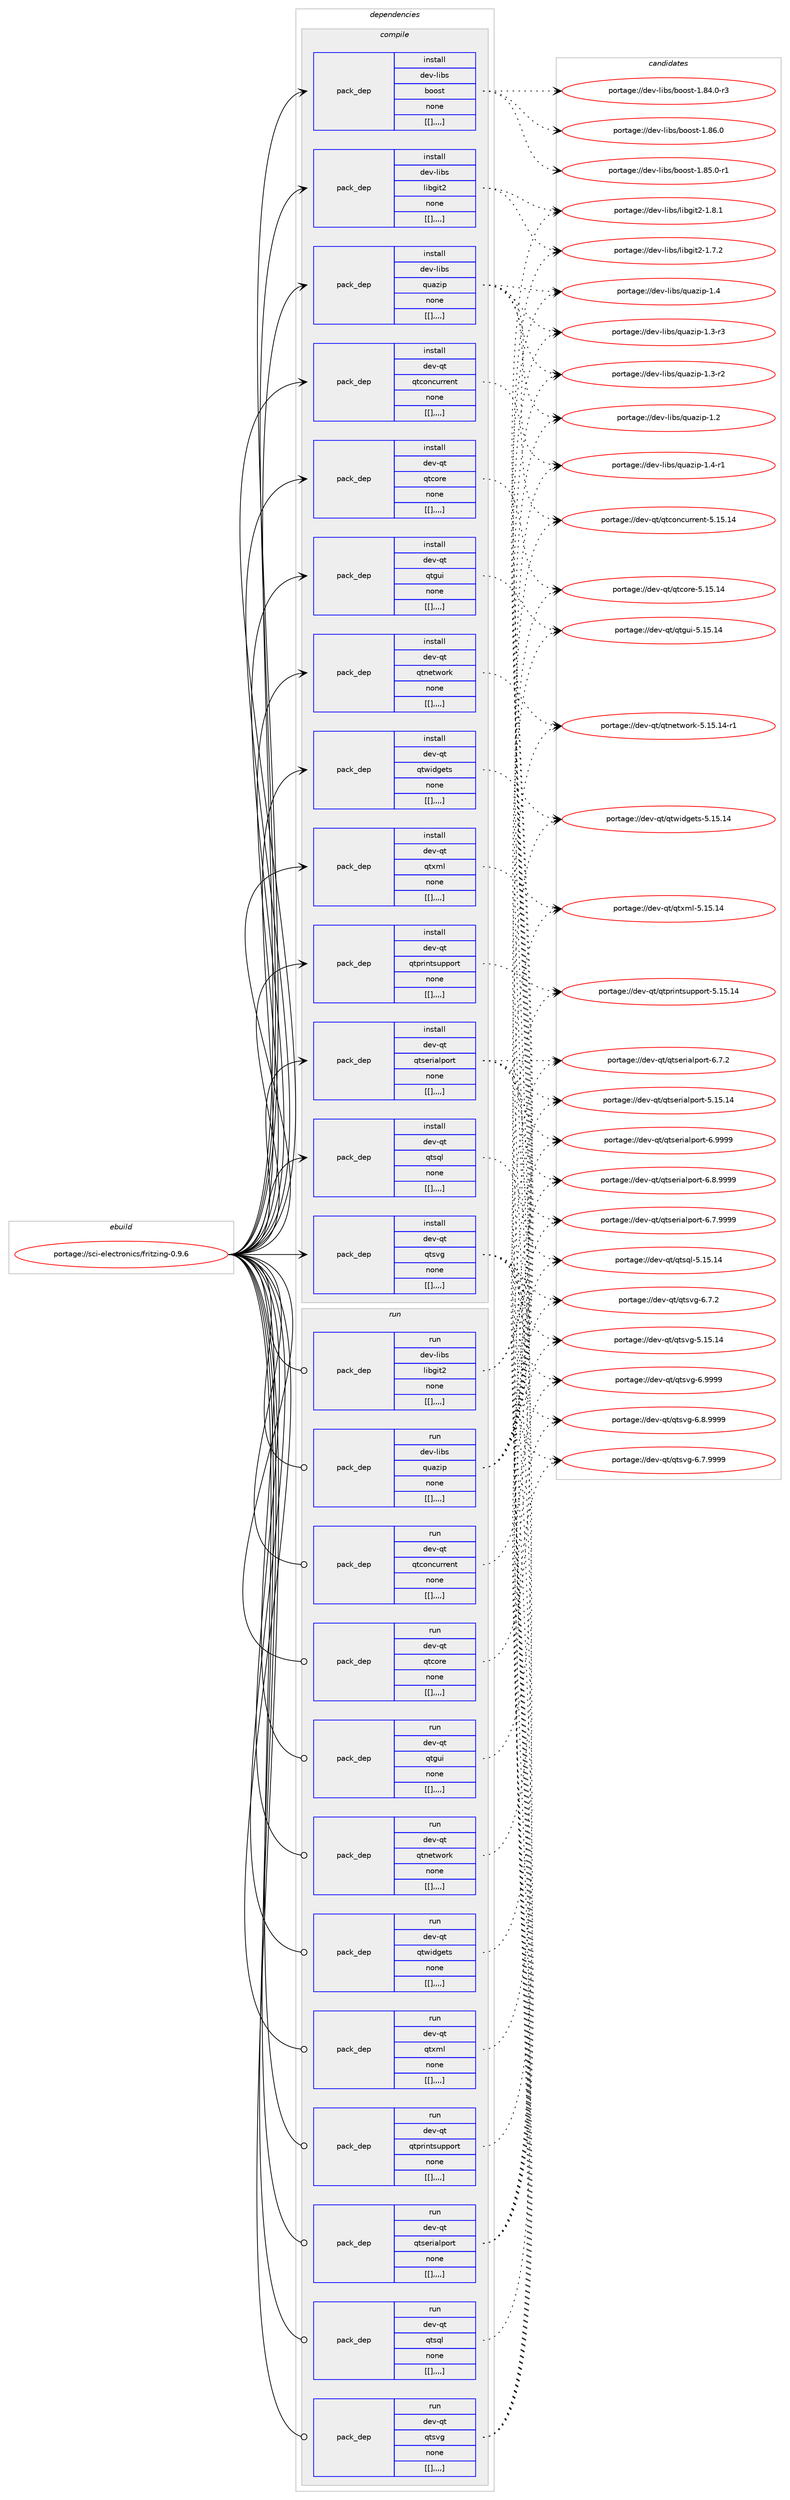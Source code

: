 digraph prolog {

# *************
# Graph options
# *************

newrank=true;
concentrate=true;
compound=true;
graph [rankdir=LR,fontname=Helvetica,fontsize=10,ranksep=1.5];#, ranksep=2.5, nodesep=0.2];
edge  [arrowhead=vee];
node  [fontname=Helvetica,fontsize=10];

# **********
# The ebuild
# **********

subgraph cluster_leftcol {
color=gray;
label=<<i>ebuild</i>>;
id [label="portage://sci-electronics/fritzing-0.9.6", color=red, width=4, href="../sci-electronics/fritzing-0.9.6.svg"];
}

# ****************
# The dependencies
# ****************

subgraph cluster_midcol {
color=gray;
label=<<i>dependencies</i>>;
subgraph cluster_compile {
fillcolor="#eeeeee";
style=filled;
label=<<i>compile</i>>;
subgraph pack299359 {
dependency410561 [label=<<TABLE BORDER="0" CELLBORDER="1" CELLSPACING="0" CELLPADDING="4" WIDTH="220"><TR><TD ROWSPAN="6" CELLPADDING="30">pack_dep</TD></TR><TR><TD WIDTH="110">install</TD></TR><TR><TD>dev-libs</TD></TR><TR><TD>boost</TD></TR><TR><TD>none</TD></TR><TR><TD>[[],,,,]</TD></TR></TABLE>>, shape=none, color=blue];
}
id:e -> dependency410561:w [weight=20,style="solid",arrowhead="vee"];
subgraph pack299360 {
dependency410562 [label=<<TABLE BORDER="0" CELLBORDER="1" CELLSPACING="0" CELLPADDING="4" WIDTH="220"><TR><TD ROWSPAN="6" CELLPADDING="30">pack_dep</TD></TR><TR><TD WIDTH="110">install</TD></TR><TR><TD>dev-libs</TD></TR><TR><TD>libgit2</TD></TR><TR><TD>none</TD></TR><TR><TD>[[],,,,]</TD></TR></TABLE>>, shape=none, color=blue];
}
id:e -> dependency410562:w [weight=20,style="solid",arrowhead="vee"];
subgraph pack299361 {
dependency410563 [label=<<TABLE BORDER="0" CELLBORDER="1" CELLSPACING="0" CELLPADDING="4" WIDTH="220"><TR><TD ROWSPAN="6" CELLPADDING="30">pack_dep</TD></TR><TR><TD WIDTH="110">install</TD></TR><TR><TD>dev-libs</TD></TR><TR><TD>quazip</TD></TR><TR><TD>none</TD></TR><TR><TD>[[],,,,]</TD></TR></TABLE>>, shape=none, color=blue];
}
id:e -> dependency410563:w [weight=20,style="solid",arrowhead="vee"];
subgraph pack299362 {
dependency410564 [label=<<TABLE BORDER="0" CELLBORDER="1" CELLSPACING="0" CELLPADDING="4" WIDTH="220"><TR><TD ROWSPAN="6" CELLPADDING="30">pack_dep</TD></TR><TR><TD WIDTH="110">install</TD></TR><TR><TD>dev-qt</TD></TR><TR><TD>qtconcurrent</TD></TR><TR><TD>none</TD></TR><TR><TD>[[],,,,]</TD></TR></TABLE>>, shape=none, color=blue];
}
id:e -> dependency410564:w [weight=20,style="solid",arrowhead="vee"];
subgraph pack299363 {
dependency410565 [label=<<TABLE BORDER="0" CELLBORDER="1" CELLSPACING="0" CELLPADDING="4" WIDTH="220"><TR><TD ROWSPAN="6" CELLPADDING="30">pack_dep</TD></TR><TR><TD WIDTH="110">install</TD></TR><TR><TD>dev-qt</TD></TR><TR><TD>qtcore</TD></TR><TR><TD>none</TD></TR><TR><TD>[[],,,,]</TD></TR></TABLE>>, shape=none, color=blue];
}
id:e -> dependency410565:w [weight=20,style="solid",arrowhead="vee"];
subgraph pack299364 {
dependency410566 [label=<<TABLE BORDER="0" CELLBORDER="1" CELLSPACING="0" CELLPADDING="4" WIDTH="220"><TR><TD ROWSPAN="6" CELLPADDING="30">pack_dep</TD></TR><TR><TD WIDTH="110">install</TD></TR><TR><TD>dev-qt</TD></TR><TR><TD>qtgui</TD></TR><TR><TD>none</TD></TR><TR><TD>[[],,,,]</TD></TR></TABLE>>, shape=none, color=blue];
}
id:e -> dependency410566:w [weight=20,style="solid",arrowhead="vee"];
subgraph pack299365 {
dependency410567 [label=<<TABLE BORDER="0" CELLBORDER="1" CELLSPACING="0" CELLPADDING="4" WIDTH="220"><TR><TD ROWSPAN="6" CELLPADDING="30">pack_dep</TD></TR><TR><TD WIDTH="110">install</TD></TR><TR><TD>dev-qt</TD></TR><TR><TD>qtnetwork</TD></TR><TR><TD>none</TD></TR><TR><TD>[[],,,,]</TD></TR></TABLE>>, shape=none, color=blue];
}
id:e -> dependency410567:w [weight=20,style="solid",arrowhead="vee"];
subgraph pack299366 {
dependency410568 [label=<<TABLE BORDER="0" CELLBORDER="1" CELLSPACING="0" CELLPADDING="4" WIDTH="220"><TR><TD ROWSPAN="6" CELLPADDING="30">pack_dep</TD></TR><TR><TD WIDTH="110">install</TD></TR><TR><TD>dev-qt</TD></TR><TR><TD>qtprintsupport</TD></TR><TR><TD>none</TD></TR><TR><TD>[[],,,,]</TD></TR></TABLE>>, shape=none, color=blue];
}
id:e -> dependency410568:w [weight=20,style="solid",arrowhead="vee"];
subgraph pack299367 {
dependency410569 [label=<<TABLE BORDER="0" CELLBORDER="1" CELLSPACING="0" CELLPADDING="4" WIDTH="220"><TR><TD ROWSPAN="6" CELLPADDING="30">pack_dep</TD></TR><TR><TD WIDTH="110">install</TD></TR><TR><TD>dev-qt</TD></TR><TR><TD>qtserialport</TD></TR><TR><TD>none</TD></TR><TR><TD>[[],,,,]</TD></TR></TABLE>>, shape=none, color=blue];
}
id:e -> dependency410569:w [weight=20,style="solid",arrowhead="vee"];
subgraph pack299368 {
dependency410570 [label=<<TABLE BORDER="0" CELLBORDER="1" CELLSPACING="0" CELLPADDING="4" WIDTH="220"><TR><TD ROWSPAN="6" CELLPADDING="30">pack_dep</TD></TR><TR><TD WIDTH="110">install</TD></TR><TR><TD>dev-qt</TD></TR><TR><TD>qtsql</TD></TR><TR><TD>none</TD></TR><TR><TD>[[],,,,]</TD></TR></TABLE>>, shape=none, color=blue];
}
id:e -> dependency410570:w [weight=20,style="solid",arrowhead="vee"];
subgraph pack299369 {
dependency410571 [label=<<TABLE BORDER="0" CELLBORDER="1" CELLSPACING="0" CELLPADDING="4" WIDTH="220"><TR><TD ROWSPAN="6" CELLPADDING="30">pack_dep</TD></TR><TR><TD WIDTH="110">install</TD></TR><TR><TD>dev-qt</TD></TR><TR><TD>qtsvg</TD></TR><TR><TD>none</TD></TR><TR><TD>[[],,,,]</TD></TR></TABLE>>, shape=none, color=blue];
}
id:e -> dependency410571:w [weight=20,style="solid",arrowhead="vee"];
subgraph pack299370 {
dependency410572 [label=<<TABLE BORDER="0" CELLBORDER="1" CELLSPACING="0" CELLPADDING="4" WIDTH="220"><TR><TD ROWSPAN="6" CELLPADDING="30">pack_dep</TD></TR><TR><TD WIDTH="110">install</TD></TR><TR><TD>dev-qt</TD></TR><TR><TD>qtwidgets</TD></TR><TR><TD>none</TD></TR><TR><TD>[[],,,,]</TD></TR></TABLE>>, shape=none, color=blue];
}
id:e -> dependency410572:w [weight=20,style="solid",arrowhead="vee"];
subgraph pack299371 {
dependency410573 [label=<<TABLE BORDER="0" CELLBORDER="1" CELLSPACING="0" CELLPADDING="4" WIDTH="220"><TR><TD ROWSPAN="6" CELLPADDING="30">pack_dep</TD></TR><TR><TD WIDTH="110">install</TD></TR><TR><TD>dev-qt</TD></TR><TR><TD>qtxml</TD></TR><TR><TD>none</TD></TR><TR><TD>[[],,,,]</TD></TR></TABLE>>, shape=none, color=blue];
}
id:e -> dependency410573:w [weight=20,style="solid",arrowhead="vee"];
}
subgraph cluster_compileandrun {
fillcolor="#eeeeee";
style=filled;
label=<<i>compile and run</i>>;
}
subgraph cluster_run {
fillcolor="#eeeeee";
style=filled;
label=<<i>run</i>>;
subgraph pack299372 {
dependency410574 [label=<<TABLE BORDER="0" CELLBORDER="1" CELLSPACING="0" CELLPADDING="4" WIDTH="220"><TR><TD ROWSPAN="6" CELLPADDING="30">pack_dep</TD></TR><TR><TD WIDTH="110">run</TD></TR><TR><TD>dev-libs</TD></TR><TR><TD>libgit2</TD></TR><TR><TD>none</TD></TR><TR><TD>[[],,,,]</TD></TR></TABLE>>, shape=none, color=blue];
}
id:e -> dependency410574:w [weight=20,style="solid",arrowhead="odot"];
subgraph pack299373 {
dependency410575 [label=<<TABLE BORDER="0" CELLBORDER="1" CELLSPACING="0" CELLPADDING="4" WIDTH="220"><TR><TD ROWSPAN="6" CELLPADDING="30">pack_dep</TD></TR><TR><TD WIDTH="110">run</TD></TR><TR><TD>dev-libs</TD></TR><TR><TD>quazip</TD></TR><TR><TD>none</TD></TR><TR><TD>[[],,,,]</TD></TR></TABLE>>, shape=none, color=blue];
}
id:e -> dependency410575:w [weight=20,style="solid",arrowhead="odot"];
subgraph pack299374 {
dependency410576 [label=<<TABLE BORDER="0" CELLBORDER="1" CELLSPACING="0" CELLPADDING="4" WIDTH="220"><TR><TD ROWSPAN="6" CELLPADDING="30">pack_dep</TD></TR><TR><TD WIDTH="110">run</TD></TR><TR><TD>dev-qt</TD></TR><TR><TD>qtconcurrent</TD></TR><TR><TD>none</TD></TR><TR><TD>[[],,,,]</TD></TR></TABLE>>, shape=none, color=blue];
}
id:e -> dependency410576:w [weight=20,style="solid",arrowhead="odot"];
subgraph pack299375 {
dependency410577 [label=<<TABLE BORDER="0" CELLBORDER="1" CELLSPACING="0" CELLPADDING="4" WIDTH="220"><TR><TD ROWSPAN="6" CELLPADDING="30">pack_dep</TD></TR><TR><TD WIDTH="110">run</TD></TR><TR><TD>dev-qt</TD></TR><TR><TD>qtcore</TD></TR><TR><TD>none</TD></TR><TR><TD>[[],,,,]</TD></TR></TABLE>>, shape=none, color=blue];
}
id:e -> dependency410577:w [weight=20,style="solid",arrowhead="odot"];
subgraph pack299376 {
dependency410578 [label=<<TABLE BORDER="0" CELLBORDER="1" CELLSPACING="0" CELLPADDING="4" WIDTH="220"><TR><TD ROWSPAN="6" CELLPADDING="30">pack_dep</TD></TR><TR><TD WIDTH="110">run</TD></TR><TR><TD>dev-qt</TD></TR><TR><TD>qtgui</TD></TR><TR><TD>none</TD></TR><TR><TD>[[],,,,]</TD></TR></TABLE>>, shape=none, color=blue];
}
id:e -> dependency410578:w [weight=20,style="solid",arrowhead="odot"];
subgraph pack299377 {
dependency410579 [label=<<TABLE BORDER="0" CELLBORDER="1" CELLSPACING="0" CELLPADDING="4" WIDTH="220"><TR><TD ROWSPAN="6" CELLPADDING="30">pack_dep</TD></TR><TR><TD WIDTH="110">run</TD></TR><TR><TD>dev-qt</TD></TR><TR><TD>qtnetwork</TD></TR><TR><TD>none</TD></TR><TR><TD>[[],,,,]</TD></TR></TABLE>>, shape=none, color=blue];
}
id:e -> dependency410579:w [weight=20,style="solid",arrowhead="odot"];
subgraph pack299378 {
dependency410580 [label=<<TABLE BORDER="0" CELLBORDER="1" CELLSPACING="0" CELLPADDING="4" WIDTH="220"><TR><TD ROWSPAN="6" CELLPADDING="30">pack_dep</TD></TR><TR><TD WIDTH="110">run</TD></TR><TR><TD>dev-qt</TD></TR><TR><TD>qtprintsupport</TD></TR><TR><TD>none</TD></TR><TR><TD>[[],,,,]</TD></TR></TABLE>>, shape=none, color=blue];
}
id:e -> dependency410580:w [weight=20,style="solid",arrowhead="odot"];
subgraph pack299379 {
dependency410581 [label=<<TABLE BORDER="0" CELLBORDER="1" CELLSPACING="0" CELLPADDING="4" WIDTH="220"><TR><TD ROWSPAN="6" CELLPADDING="30">pack_dep</TD></TR><TR><TD WIDTH="110">run</TD></TR><TR><TD>dev-qt</TD></TR><TR><TD>qtserialport</TD></TR><TR><TD>none</TD></TR><TR><TD>[[],,,,]</TD></TR></TABLE>>, shape=none, color=blue];
}
id:e -> dependency410581:w [weight=20,style="solid",arrowhead="odot"];
subgraph pack299380 {
dependency410582 [label=<<TABLE BORDER="0" CELLBORDER="1" CELLSPACING="0" CELLPADDING="4" WIDTH="220"><TR><TD ROWSPAN="6" CELLPADDING="30">pack_dep</TD></TR><TR><TD WIDTH="110">run</TD></TR><TR><TD>dev-qt</TD></TR><TR><TD>qtsql</TD></TR><TR><TD>none</TD></TR><TR><TD>[[],,,,]</TD></TR></TABLE>>, shape=none, color=blue];
}
id:e -> dependency410582:w [weight=20,style="solid",arrowhead="odot"];
subgraph pack299381 {
dependency410583 [label=<<TABLE BORDER="0" CELLBORDER="1" CELLSPACING="0" CELLPADDING="4" WIDTH="220"><TR><TD ROWSPAN="6" CELLPADDING="30">pack_dep</TD></TR><TR><TD WIDTH="110">run</TD></TR><TR><TD>dev-qt</TD></TR><TR><TD>qtsvg</TD></TR><TR><TD>none</TD></TR><TR><TD>[[],,,,]</TD></TR></TABLE>>, shape=none, color=blue];
}
id:e -> dependency410583:w [weight=20,style="solid",arrowhead="odot"];
subgraph pack299382 {
dependency410584 [label=<<TABLE BORDER="0" CELLBORDER="1" CELLSPACING="0" CELLPADDING="4" WIDTH="220"><TR><TD ROWSPAN="6" CELLPADDING="30">pack_dep</TD></TR><TR><TD WIDTH="110">run</TD></TR><TR><TD>dev-qt</TD></TR><TR><TD>qtwidgets</TD></TR><TR><TD>none</TD></TR><TR><TD>[[],,,,]</TD></TR></TABLE>>, shape=none, color=blue];
}
id:e -> dependency410584:w [weight=20,style="solid",arrowhead="odot"];
subgraph pack299383 {
dependency410585 [label=<<TABLE BORDER="0" CELLBORDER="1" CELLSPACING="0" CELLPADDING="4" WIDTH="220"><TR><TD ROWSPAN="6" CELLPADDING="30">pack_dep</TD></TR><TR><TD WIDTH="110">run</TD></TR><TR><TD>dev-qt</TD></TR><TR><TD>qtxml</TD></TR><TR><TD>none</TD></TR><TR><TD>[[],,,,]</TD></TR></TABLE>>, shape=none, color=blue];
}
id:e -> dependency410585:w [weight=20,style="solid",arrowhead="odot"];
}
}

# **************
# The candidates
# **************

subgraph cluster_choices {
rank=same;
color=gray;
label=<<i>candidates</i>>;

subgraph choice299359 {
color=black;
nodesep=1;
choice1001011184510810598115479811111111511645494656544648 [label="portage://dev-libs/boost-1.86.0", color=red, width=4,href="../dev-libs/boost-1.86.0.svg"];
choice10010111845108105981154798111111115116454946565346484511449 [label="portage://dev-libs/boost-1.85.0-r1", color=red, width=4,href="../dev-libs/boost-1.85.0-r1.svg"];
choice10010111845108105981154798111111115116454946565246484511451 [label="portage://dev-libs/boost-1.84.0-r3", color=red, width=4,href="../dev-libs/boost-1.84.0-r3.svg"];
dependency410561:e -> choice1001011184510810598115479811111111511645494656544648:w [style=dotted,weight="100"];
dependency410561:e -> choice10010111845108105981154798111111115116454946565346484511449:w [style=dotted,weight="100"];
dependency410561:e -> choice10010111845108105981154798111111115116454946565246484511451:w [style=dotted,weight="100"];
}
subgraph choice299360 {
color=black;
nodesep=1;
choice1001011184510810598115471081059810310511650454946564649 [label="portage://dev-libs/libgit2-1.8.1", color=red, width=4,href="../dev-libs/libgit2-1.8.1.svg"];
choice1001011184510810598115471081059810310511650454946554650 [label="portage://dev-libs/libgit2-1.7.2", color=red, width=4,href="../dev-libs/libgit2-1.7.2.svg"];
dependency410562:e -> choice1001011184510810598115471081059810310511650454946564649:w [style=dotted,weight="100"];
dependency410562:e -> choice1001011184510810598115471081059810310511650454946554650:w [style=dotted,weight="100"];
}
subgraph choice299361 {
color=black;
nodesep=1;
choice10010111845108105981154711311797122105112454946524511449 [label="portage://dev-libs/quazip-1.4-r1", color=red, width=4,href="../dev-libs/quazip-1.4-r1.svg"];
choice1001011184510810598115471131179712210511245494652 [label="portage://dev-libs/quazip-1.4", color=red, width=4,href="../dev-libs/quazip-1.4.svg"];
choice10010111845108105981154711311797122105112454946514511451 [label="portage://dev-libs/quazip-1.3-r3", color=red, width=4,href="../dev-libs/quazip-1.3-r3.svg"];
choice10010111845108105981154711311797122105112454946514511450 [label="portage://dev-libs/quazip-1.3-r2", color=red, width=4,href="../dev-libs/quazip-1.3-r2.svg"];
choice1001011184510810598115471131179712210511245494650 [label="portage://dev-libs/quazip-1.2", color=red, width=4,href="../dev-libs/quazip-1.2.svg"];
dependency410563:e -> choice10010111845108105981154711311797122105112454946524511449:w [style=dotted,weight="100"];
dependency410563:e -> choice1001011184510810598115471131179712210511245494652:w [style=dotted,weight="100"];
dependency410563:e -> choice10010111845108105981154711311797122105112454946514511451:w [style=dotted,weight="100"];
dependency410563:e -> choice10010111845108105981154711311797122105112454946514511450:w [style=dotted,weight="100"];
dependency410563:e -> choice1001011184510810598115471131179712210511245494650:w [style=dotted,weight="100"];
}
subgraph choice299362 {
color=black;
nodesep=1;
choice100101118451131164711311699111110991171141141011101164553464953464952 [label="portage://dev-qt/qtconcurrent-5.15.14", color=red, width=4,href="../dev-qt/qtconcurrent-5.15.14.svg"];
dependency410564:e -> choice100101118451131164711311699111110991171141141011101164553464953464952:w [style=dotted,weight="100"];
}
subgraph choice299363 {
color=black;
nodesep=1;
choice1001011184511311647113116991111141014553464953464952 [label="portage://dev-qt/qtcore-5.15.14", color=red, width=4,href="../dev-qt/qtcore-5.15.14.svg"];
dependency410565:e -> choice1001011184511311647113116991111141014553464953464952:w [style=dotted,weight="100"];
}
subgraph choice299364 {
color=black;
nodesep=1;
choice10010111845113116471131161031171054553464953464952 [label="portage://dev-qt/qtgui-5.15.14", color=red, width=4,href="../dev-qt/qtgui-5.15.14.svg"];
dependency410566:e -> choice10010111845113116471131161031171054553464953464952:w [style=dotted,weight="100"];
}
subgraph choice299365 {
color=black;
nodesep=1;
choice100101118451131164711311611010111611911111410745534649534649524511449 [label="portage://dev-qt/qtnetwork-5.15.14-r1", color=red, width=4,href="../dev-qt/qtnetwork-5.15.14-r1.svg"];
dependency410567:e -> choice100101118451131164711311611010111611911111410745534649534649524511449:w [style=dotted,weight="100"];
}
subgraph choice299366 {
color=black;
nodesep=1;
choice10010111845113116471131161121141051101161151171121121111141164553464953464952 [label="portage://dev-qt/qtprintsupport-5.15.14", color=red, width=4,href="../dev-qt/qtprintsupport-5.15.14.svg"];
dependency410568:e -> choice10010111845113116471131161121141051101161151171121121111141164553464953464952:w [style=dotted,weight="100"];
}
subgraph choice299367 {
color=black;
nodesep=1;
choice10010111845113116471131161151011141059710811211111411645544657575757 [label="portage://dev-qt/qtserialport-6.9999", color=red, width=4,href="../dev-qt/qtserialport-6.9999.svg"];
choice100101118451131164711311611510111410597108112111114116455446564657575757 [label="portage://dev-qt/qtserialport-6.8.9999", color=red, width=4,href="../dev-qt/qtserialport-6.8.9999.svg"];
choice100101118451131164711311611510111410597108112111114116455446554657575757 [label="portage://dev-qt/qtserialport-6.7.9999", color=red, width=4,href="../dev-qt/qtserialport-6.7.9999.svg"];
choice100101118451131164711311611510111410597108112111114116455446554650 [label="portage://dev-qt/qtserialport-6.7.2", color=red, width=4,href="../dev-qt/qtserialport-6.7.2.svg"];
choice1001011184511311647113116115101114105971081121111141164553464953464952 [label="portage://dev-qt/qtserialport-5.15.14", color=red, width=4,href="../dev-qt/qtserialport-5.15.14.svg"];
dependency410569:e -> choice10010111845113116471131161151011141059710811211111411645544657575757:w [style=dotted,weight="100"];
dependency410569:e -> choice100101118451131164711311611510111410597108112111114116455446564657575757:w [style=dotted,weight="100"];
dependency410569:e -> choice100101118451131164711311611510111410597108112111114116455446554657575757:w [style=dotted,weight="100"];
dependency410569:e -> choice100101118451131164711311611510111410597108112111114116455446554650:w [style=dotted,weight="100"];
dependency410569:e -> choice1001011184511311647113116115101114105971081121111141164553464953464952:w [style=dotted,weight="100"];
}
subgraph choice299368 {
color=black;
nodesep=1;
choice10010111845113116471131161151131084553464953464952 [label="portage://dev-qt/qtsql-5.15.14", color=red, width=4,href="../dev-qt/qtsql-5.15.14.svg"];
dependency410570:e -> choice10010111845113116471131161151131084553464953464952:w [style=dotted,weight="100"];
}
subgraph choice299369 {
color=black;
nodesep=1;
choice100101118451131164711311611511810345544657575757 [label="portage://dev-qt/qtsvg-6.9999", color=red, width=4,href="../dev-qt/qtsvg-6.9999.svg"];
choice1001011184511311647113116115118103455446564657575757 [label="portage://dev-qt/qtsvg-6.8.9999", color=red, width=4,href="../dev-qt/qtsvg-6.8.9999.svg"];
choice1001011184511311647113116115118103455446554657575757 [label="portage://dev-qt/qtsvg-6.7.9999", color=red, width=4,href="../dev-qt/qtsvg-6.7.9999.svg"];
choice1001011184511311647113116115118103455446554650 [label="portage://dev-qt/qtsvg-6.7.2", color=red, width=4,href="../dev-qt/qtsvg-6.7.2.svg"];
choice10010111845113116471131161151181034553464953464952 [label="portage://dev-qt/qtsvg-5.15.14", color=red, width=4,href="../dev-qt/qtsvg-5.15.14.svg"];
dependency410571:e -> choice100101118451131164711311611511810345544657575757:w [style=dotted,weight="100"];
dependency410571:e -> choice1001011184511311647113116115118103455446564657575757:w [style=dotted,weight="100"];
dependency410571:e -> choice1001011184511311647113116115118103455446554657575757:w [style=dotted,weight="100"];
dependency410571:e -> choice1001011184511311647113116115118103455446554650:w [style=dotted,weight="100"];
dependency410571:e -> choice10010111845113116471131161151181034553464953464952:w [style=dotted,weight="100"];
}
subgraph choice299370 {
color=black;
nodesep=1;
choice10010111845113116471131161191051001031011161154553464953464952 [label="portage://dev-qt/qtwidgets-5.15.14", color=red, width=4,href="../dev-qt/qtwidgets-5.15.14.svg"];
dependency410572:e -> choice10010111845113116471131161191051001031011161154553464953464952:w [style=dotted,weight="100"];
}
subgraph choice299371 {
color=black;
nodesep=1;
choice10010111845113116471131161201091084553464953464952 [label="portage://dev-qt/qtxml-5.15.14", color=red, width=4,href="../dev-qt/qtxml-5.15.14.svg"];
dependency410573:e -> choice10010111845113116471131161201091084553464953464952:w [style=dotted,weight="100"];
}
subgraph choice299372 {
color=black;
nodesep=1;
choice1001011184510810598115471081059810310511650454946564649 [label="portage://dev-libs/libgit2-1.8.1", color=red, width=4,href="../dev-libs/libgit2-1.8.1.svg"];
choice1001011184510810598115471081059810310511650454946554650 [label="portage://dev-libs/libgit2-1.7.2", color=red, width=4,href="../dev-libs/libgit2-1.7.2.svg"];
dependency410574:e -> choice1001011184510810598115471081059810310511650454946564649:w [style=dotted,weight="100"];
dependency410574:e -> choice1001011184510810598115471081059810310511650454946554650:w [style=dotted,weight="100"];
}
subgraph choice299373 {
color=black;
nodesep=1;
choice10010111845108105981154711311797122105112454946524511449 [label="portage://dev-libs/quazip-1.4-r1", color=red, width=4,href="../dev-libs/quazip-1.4-r1.svg"];
choice1001011184510810598115471131179712210511245494652 [label="portage://dev-libs/quazip-1.4", color=red, width=4,href="../dev-libs/quazip-1.4.svg"];
choice10010111845108105981154711311797122105112454946514511451 [label="portage://dev-libs/quazip-1.3-r3", color=red, width=4,href="../dev-libs/quazip-1.3-r3.svg"];
choice10010111845108105981154711311797122105112454946514511450 [label="portage://dev-libs/quazip-1.3-r2", color=red, width=4,href="../dev-libs/quazip-1.3-r2.svg"];
choice1001011184510810598115471131179712210511245494650 [label="portage://dev-libs/quazip-1.2", color=red, width=4,href="../dev-libs/quazip-1.2.svg"];
dependency410575:e -> choice10010111845108105981154711311797122105112454946524511449:w [style=dotted,weight="100"];
dependency410575:e -> choice1001011184510810598115471131179712210511245494652:w [style=dotted,weight="100"];
dependency410575:e -> choice10010111845108105981154711311797122105112454946514511451:w [style=dotted,weight="100"];
dependency410575:e -> choice10010111845108105981154711311797122105112454946514511450:w [style=dotted,weight="100"];
dependency410575:e -> choice1001011184510810598115471131179712210511245494650:w [style=dotted,weight="100"];
}
subgraph choice299374 {
color=black;
nodesep=1;
choice100101118451131164711311699111110991171141141011101164553464953464952 [label="portage://dev-qt/qtconcurrent-5.15.14", color=red, width=4,href="../dev-qt/qtconcurrent-5.15.14.svg"];
dependency410576:e -> choice100101118451131164711311699111110991171141141011101164553464953464952:w [style=dotted,weight="100"];
}
subgraph choice299375 {
color=black;
nodesep=1;
choice1001011184511311647113116991111141014553464953464952 [label="portage://dev-qt/qtcore-5.15.14", color=red, width=4,href="../dev-qt/qtcore-5.15.14.svg"];
dependency410577:e -> choice1001011184511311647113116991111141014553464953464952:w [style=dotted,weight="100"];
}
subgraph choice299376 {
color=black;
nodesep=1;
choice10010111845113116471131161031171054553464953464952 [label="portage://dev-qt/qtgui-5.15.14", color=red, width=4,href="../dev-qt/qtgui-5.15.14.svg"];
dependency410578:e -> choice10010111845113116471131161031171054553464953464952:w [style=dotted,weight="100"];
}
subgraph choice299377 {
color=black;
nodesep=1;
choice100101118451131164711311611010111611911111410745534649534649524511449 [label="portage://dev-qt/qtnetwork-5.15.14-r1", color=red, width=4,href="../dev-qt/qtnetwork-5.15.14-r1.svg"];
dependency410579:e -> choice100101118451131164711311611010111611911111410745534649534649524511449:w [style=dotted,weight="100"];
}
subgraph choice299378 {
color=black;
nodesep=1;
choice10010111845113116471131161121141051101161151171121121111141164553464953464952 [label="portage://dev-qt/qtprintsupport-5.15.14", color=red, width=4,href="../dev-qt/qtprintsupport-5.15.14.svg"];
dependency410580:e -> choice10010111845113116471131161121141051101161151171121121111141164553464953464952:w [style=dotted,weight="100"];
}
subgraph choice299379 {
color=black;
nodesep=1;
choice10010111845113116471131161151011141059710811211111411645544657575757 [label="portage://dev-qt/qtserialport-6.9999", color=red, width=4,href="../dev-qt/qtserialport-6.9999.svg"];
choice100101118451131164711311611510111410597108112111114116455446564657575757 [label="portage://dev-qt/qtserialport-6.8.9999", color=red, width=4,href="../dev-qt/qtserialport-6.8.9999.svg"];
choice100101118451131164711311611510111410597108112111114116455446554657575757 [label="portage://dev-qt/qtserialport-6.7.9999", color=red, width=4,href="../dev-qt/qtserialport-6.7.9999.svg"];
choice100101118451131164711311611510111410597108112111114116455446554650 [label="portage://dev-qt/qtserialport-6.7.2", color=red, width=4,href="../dev-qt/qtserialport-6.7.2.svg"];
choice1001011184511311647113116115101114105971081121111141164553464953464952 [label="portage://dev-qt/qtserialport-5.15.14", color=red, width=4,href="../dev-qt/qtserialport-5.15.14.svg"];
dependency410581:e -> choice10010111845113116471131161151011141059710811211111411645544657575757:w [style=dotted,weight="100"];
dependency410581:e -> choice100101118451131164711311611510111410597108112111114116455446564657575757:w [style=dotted,weight="100"];
dependency410581:e -> choice100101118451131164711311611510111410597108112111114116455446554657575757:w [style=dotted,weight="100"];
dependency410581:e -> choice100101118451131164711311611510111410597108112111114116455446554650:w [style=dotted,weight="100"];
dependency410581:e -> choice1001011184511311647113116115101114105971081121111141164553464953464952:w [style=dotted,weight="100"];
}
subgraph choice299380 {
color=black;
nodesep=1;
choice10010111845113116471131161151131084553464953464952 [label="portage://dev-qt/qtsql-5.15.14", color=red, width=4,href="../dev-qt/qtsql-5.15.14.svg"];
dependency410582:e -> choice10010111845113116471131161151131084553464953464952:w [style=dotted,weight="100"];
}
subgraph choice299381 {
color=black;
nodesep=1;
choice100101118451131164711311611511810345544657575757 [label="portage://dev-qt/qtsvg-6.9999", color=red, width=4,href="../dev-qt/qtsvg-6.9999.svg"];
choice1001011184511311647113116115118103455446564657575757 [label="portage://dev-qt/qtsvg-6.8.9999", color=red, width=4,href="../dev-qt/qtsvg-6.8.9999.svg"];
choice1001011184511311647113116115118103455446554657575757 [label="portage://dev-qt/qtsvg-6.7.9999", color=red, width=4,href="../dev-qt/qtsvg-6.7.9999.svg"];
choice1001011184511311647113116115118103455446554650 [label="portage://dev-qt/qtsvg-6.7.2", color=red, width=4,href="../dev-qt/qtsvg-6.7.2.svg"];
choice10010111845113116471131161151181034553464953464952 [label="portage://dev-qt/qtsvg-5.15.14", color=red, width=4,href="../dev-qt/qtsvg-5.15.14.svg"];
dependency410583:e -> choice100101118451131164711311611511810345544657575757:w [style=dotted,weight="100"];
dependency410583:e -> choice1001011184511311647113116115118103455446564657575757:w [style=dotted,weight="100"];
dependency410583:e -> choice1001011184511311647113116115118103455446554657575757:w [style=dotted,weight="100"];
dependency410583:e -> choice1001011184511311647113116115118103455446554650:w [style=dotted,weight="100"];
dependency410583:e -> choice10010111845113116471131161151181034553464953464952:w [style=dotted,weight="100"];
}
subgraph choice299382 {
color=black;
nodesep=1;
choice10010111845113116471131161191051001031011161154553464953464952 [label="portage://dev-qt/qtwidgets-5.15.14", color=red, width=4,href="../dev-qt/qtwidgets-5.15.14.svg"];
dependency410584:e -> choice10010111845113116471131161191051001031011161154553464953464952:w [style=dotted,weight="100"];
}
subgraph choice299383 {
color=black;
nodesep=1;
choice10010111845113116471131161201091084553464953464952 [label="portage://dev-qt/qtxml-5.15.14", color=red, width=4,href="../dev-qt/qtxml-5.15.14.svg"];
dependency410585:e -> choice10010111845113116471131161201091084553464953464952:w [style=dotted,weight="100"];
}
}

}
